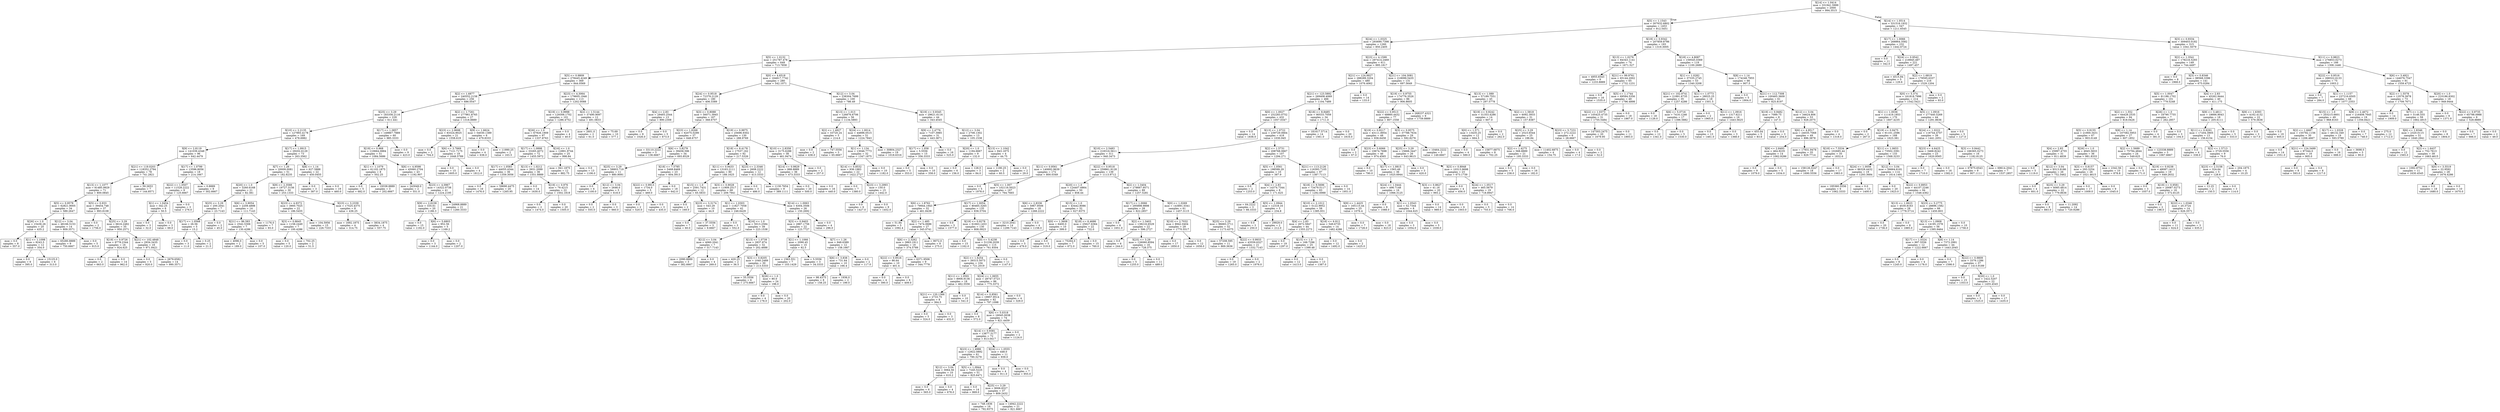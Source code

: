 digraph Tree {
node [shape=box] ;
0 [label="X[14] <= 1.0414\nmse = 331941.5999\nsamples = 2000\nvalue = 994.3515"] ;
1 [label="X[5] <= 1.1543\nmse = 307632.6802\nsamples = 1453\nvalue = 912.5451"] ;
0 -> 1 [labeldistance=2.5, labelangle=45, headlabel="True"] ;
2 [label="X[24] <= 1.0325\nmse = 293690.7398\nsamples = 1260\nvalue = 850.2405"] ;
1 -> 2 ;
3 [label="X[5] <= 1.0132\nmse = 251787.478\nsamples = 649\nvalue = 713.7858"] ;
2 -> 3 ;
4 [label="X[5] <= 0.9809\nmse = 278445.4249\nsamples = 369\nvalue = 844.0569"] ;
3 -> 4 ;
5 [label="X[2] <= 1.6877\nmse = 240552.2158\nsamples = 256\nvalue = 686.0547"] ;
4 -> 5 ;
6 [label="X[25] <= 3.29\nmse = 183356.2116\nsamples = 229\nvalue = 611.441"] ;
5 -> 6 ;
7 [label="X[10] <= 2.2135\nmse = 127993.4178\nsamples = 169\nvalue = 478.6982"] ;
6 -> 7 ;
8 [label="X[9] <= 2.8119\nmse = 141039.4348\nsamples = 96\nvalue = 642.4479"] ;
7 -> 8 ;
9 [label="X[21] <= 119.0203\nmse = 118352.2794\nsamples = 78\nvalue = 741.2821"] ;
8 -> 9 ;
10 [label="X[13] <= 1.1077\nmse = 91485.9929\nsamples = 71\nvalue = 800.0845"] ;
9 -> 10 ;
11 [label="X[5] <= 0.9578\nmse = 62821.9005\nsamples = 34\nvalue = 589.2647"] ;
10 -> 11 ;
12 [label="X[26] <= 1.0\nmse = 15436.26\nsamples = 20\nvalue = 435.2"] ;
11 -> 12 ;
13 [label="mse = 0.0\nsamples = 8\nvalue = 557.0"] ;
12 -> 13 ;
14 [label="X[1] <= 1.1098\nmse = 9243.5\nsamples = 12\nvalue = 354.0"] ;
12 -> 14 ;
15 [label="mse = 0.0\nsamples = 6\nvalue = 395.0"] ;
14 -> 15 ;
16 [label="mse = 15125.0\nsamples = 6\nvalue = 313.0"] ;
14 -> 16 ;
17 [label="X[12] <= 3.04\nmse = 48166.5153\nsamples = 14\nvalue = 809.3571"] ;
11 -> 17 ;
18 [label="mse = 65280.8889\nsamples = 9\nvalue = 750.6667"] ;
17 -> 18 ;
19 [label="mse = 0.0\nsamples = 5\nvalue = 915.0"] ;
17 -> 19 ;
20 [label="X[5] <= 0.933\nmse = 39454.748\nsamples = 37\nvalue = 993.8108"] ;
10 -> 20 ;
21 [label="mse = 0.0\nsamples = 2\nvalue = 1756.0"] ;
20 -> 21 ;
22 [label="X[25] <= 3.29\nmse = 6616.2482\nsamples = 35\nvalue = 950.2571"] ;
20 -> 22 ;
23 [label="X[19] <= 0.9726\nmse = 9778.2344\nsamples = 16\nvalue = 924.625"] ;
22 -> 23 ;
24 [label="mse = 0.0\nsamples = 2\nvalue = 663.0"] ;
23 -> 24 ;
25 [label="mse = 0.0\nsamples = 14\nvalue = 962.0"] ;
23 -> 25 ;
26 [label="X[21] <= 102.4848\nmse = 2934.3435\nsamples = 19\nvalue = 971.8421"] ;
22 -> 26 ;
27 [label="mse = 0.0\nsamples = 5\nvalue = 920.0"] ;
26 -> 27 ;
28 [label="mse = 2679.6582\nsamples = 14\nvalue = 990.3571"] ;
26 -> 28 ;
29 [label="mse = 59.2653\nsamples = 7\nvalue = 144.8571"] ;
9 -> 29 ;
30 [label="X[17] <= 1.0799\nmse = 13596.8056\nsamples = 18\nvalue = 214.1667"] ;
8 -> 30 ;
31 [label="X[22] <= 1.0507\nmse = 11528.2222\nsamples = 9\nvalue = 125.6667"] ;
30 -> 31 ;
32 [label="X[1] <= 1.0454\nmse = 342.25\nsamples = 6\nvalue = 50.5"] ;
31 -> 32 ;
33 [label="mse = 0.0\nsamples = 3\nvalue = 32.0"] ;
32 -> 33 ;
34 [label="mse = 0.0\nsamples = 3\nvalue = 69.0"] ;
32 -> 34 ;
35 [label="mse = 0.0\nsamples = 3\nvalue = 276.0"] ;
31 -> 35 ;
36 [label="mse = 0.8889\nsamples = 9\nvalue = 302.6667"] ;
30 -> 36 ;
37 [label="X[17] <= 1.0915\nmse = 29202.6129\nsamples = 73\nvalue = 263.3562"] ;
7 -> 37 ;
38 [label="X[7] <= 1.26\nmse = 20009.0081\nsamples = 51\nvalue = 182.8235"] ;
37 -> 38 ;
39 [label="X[20] <= 1.0\nmse = 3260.6168\nsamples = 21\nvalue = 82.381"] ;
38 -> 39 ;
40 [label="X[25] <= 3.29\nmse = 200.2041\nsamples = 7\nvalue = 23.7143"] ;
39 -> 40 ;
41 [label="X[17] <= 1.0568\nmse = 26.56\nsamples = 5\nvalue = 15.2"] ;
40 -> 41 ;
42 [label="mse = 0.0\nsamples = 3\nvalue = 11.0"] ;
41 -> 42 ;
43 [label="mse = 0.25\nsamples = 2\nvalue = 21.5"] ;
41 -> 43 ;
44 [label="mse = 0.0\nsamples = 2\nvalue = 45.0"] ;
40 -> 44 ;
45 [label="X[6] <= 3.9054\nmse = 2209.4898\nsamples = 14\nvalue = 111.7143"] ;
39 -> 45 ;
46 [label="X[21] <= 96.583\nmse = 2542.5306\nsamples = 7\nvalue = 130.4286"] ;
45 -> 46 ;
47 [label="mse = 4096.0\nsamples = 2\nvalue = 189.0"] ;
46 -> 47 ;
48 [label="mse = 0.0\nsamples = 5\nvalue = 107.0"] ;
46 -> 48 ;
49 [label="mse = 1176.0\nsamples = 7\nvalue = 93.0"] ;
45 -> 49 ;
50 [label="X[9] <= 2.3588\nmse = 19727.3156\nsamples = 30\nvalue = 253.1333"] ;
38 -> 50 ;
51 [label="X[23] <= 4.9372\nmse = 3900.7025\nsamples = 22\nvalue = 186.5455"] ;
50 -> 51 ;
52 [label="X[3] <= 0.8645\nmse = 1158.2449\nsamples = 7\nvalue = 100.4286"] ;
51 -> 52 ;
53 [label="mse = 0.0\nsamples = 5\nvalue = 120.0"] ;
52 -> 53 ;
54 [label="mse = 702.25\nsamples = 2\nvalue = 51.5"] ;
52 -> 54 ;
55 [label="mse = 104.5956\nsamples = 15\nvalue = 226.7333"] ;
51 -> 55 ;
56 [label="X[23] <= 3.2339\nmse = 17525.4375\nsamples = 8\nvalue = 436.25"] ;
50 -> 56 ;
57 [label="mse = 1692.1875\nsamples = 4\nvalue = 314.75"] ;
56 -> 57 ;
58 [label="mse = 3834.1875\nsamples = 4\nvalue = 557.75"] ;
56 -> 58 ;
59 [label="X[8] <= 1.14\nmse = 627.5888\nsamples = 22\nvalue = 450.0455"] ;
37 -> 59 ;
60 [label="mse = 0.0\nsamples = 3\nvalue = 387.0"] ;
59 -> 60 ;
61 [label="mse = 0.0\nsamples = 19\nvalue = 460.0"] ;
59 -> 61 ;
62 [label="X[17] <= 1.0857\nmse = 149867.7889\nsamples = 60\nvalue = 985.3333"] ;
6 -> 62 ;
63 [label="X[19] <= 0.968\nmse = 110664.0884\nsamples = 51\nvalue = 1084.5686"] ;
62 -> 63 ;
64 [label="X[1] <= 1.1079\nmse = 61102.1875\nsamples = 8\nvalue = 502.25"] ;
63 -> 64 ;
65 [label="mse = 0.0\nsamples = 5\nvalue = 682.0"] ;
64 -> 65 ;
66 [label="mse = 19338.8889\nsamples = 3\nvalue = 202.6667"] ;
64 -> 66 ;
67 [label="X[6] <= 4.9598\nmse = 45060.2704\nsamples = 43\nvalue = 1192.907"] ;
63 -> 67 ;
68 [label="mse = 243049.0\nsamples = 2\nvalue = 551.0"] ;
67 -> 68 ;
69 [label="X[23] <= 4.0967\nmse = 14322.0738\nsamples = 41\nvalue = 1224.2195"] ;
67 -> 69 ;
70 [label="X[9] <= 2.6238\nmse = 335.61\nsamples = 20\nvalue = 1186.3"] ;
69 -> 70 ;
71 [label="mse = 0.0\nsamples = 15\nvalue = 1192.0"] ;
70 -> 71 ;
72 [label="X[6] <= 5.6803\nmse = 952.56\nsamples = 5\nvalue = 1169.2"] ;
70 -> 72 ;
73 [label="mse = 0.0\nsamples = 3\nvalue = 1144.0"] ;
72 -> 73 ;
74 [label="mse = 0.0\nsamples = 2\nvalue = 1207.0"] ;
72 -> 74 ;
75 [label="mse = 24968.8889\nsamples = 21\nvalue = 1260.3333"] ;
69 -> 75 ;
76 [label="mse = 0.0\nsamples = 9\nvalue = 423.0"] ;
62 -> 76 ;
77 [label="X[2] <= 1.7261\nmse = 277961.8765\nsamples = 27\nvalue = 1318.8889"] ;
5 -> 77 ;
78 [label="X[23] <= 2.9698\nmse = 83324.9025\nsamples = 21\nvalue = 1558.619"] ;
77 -> 78 ;
79 [label="mse = 0.0\nsamples = 2\nvalue = 704.0"] ;
78 -> 79 ;
80 [label="X[6] <= 3.7669\nmse = 7121.7175\nsamples = 19\nvalue = 1648.5789"] ;
78 -> 80 ;
81 [label="mse = 0.0\nsamples = 15\nvalue = 1605.0"] ;
80 -> 81 ;
82 [label="mse = 0.0\nsamples = 4\nvalue = 1812.0"] ;
80 -> 82 ;
83 [label="X[9] <= 1.6624\nmse = 54030.1389\nsamples = 6\nvalue = 479.8333"] ;
77 -> 83 ;
84 [label="mse = 0.0\nsamples = 4\nvalue = 638.0"] ;
83 -> 84 ;
85 [label="mse = 11990.25\nsamples = 2\nvalue = 163.5"] ;
83 -> 85 ;
86 [label="X[23] <= 4.3064\nmse = 179605.1946\nsamples = 113\nvalue = 1202.0088"] ;
4 -> 86 ;
87 [label="X[19] <= 0.9998\nmse = 129306.1702\nsamples = 101\nvalue = 1286.4752"] ;
86 -> 87 ;
88 [label="X[26] <= 1.0\nmse = 67926.1909\nsamples = 97\nvalue = 1337.8763"] ;
87 -> 88 ;
89 [label="X[17] <= 1.0898\nmse = 33265.4072\nsamples = 72\nvalue = 1455.5972"] ;
88 -> 89 ;
90 [label="X[17] <= 1.0583\nmse = 44055.4344\nsamples = 36\nvalue = 1359.3056"] ;
89 -> 90 ;
91 [label="mse = 0.0\nsamples = 16\nvalue = 1476.0"] ;
90 -> 91 ;
92 [label="mse = 59690.4475\nsamples = 20\nvalue = 1265.95"] ;
90 -> 92 ;
93 [label="X[13] <= 1.0212\nmse = 3931.2099\nsamples = 36\nvalue = 1551.8889"] ;
89 -> 93 ;
94 [label="mse = 0.0\nsamples = 14\nvalue = 1630.0"] ;
93 -> 94 ;
95 [label="X[19] <= 0.976\nmse = 79.4215\nsamples = 22\nvalue = 1502.1818"] ;
93 -> 95 ;
96 [label="mse = 0.0\nsamples = 2\nvalue = 1474.0"] ;
95 -> 96 ;
97 [label="mse = 0.0\nsamples = 20\nvalue = 1505.0"] ;
95 -> 97 ;
98 [label="X[16] <= 1.0\nmse = 12891.9744\nsamples = 25\nvalue = 998.84"] ;
88 -> 98 ;
99 [label="mse = 941.1875\nsamples = 12\nvalue = 882.75"] ;
98 -> 99 ;
100 [label="mse = 0.0\nsamples = 13\nvalue = 1106.0"] ;
98 -> 100 ;
101 [label="mse = 0.0\nsamples = 4\nvalue = 40.0"] ;
87 -> 101 ;
102 [label="X[2] <= 1.5144\nmse = 37490.9097\nsamples = 12\nvalue = 491.0833"] ;
86 -> 102 ;
103 [label="mse = 2601.0\nsamples = 2\nvalue = 61.0"] ;
102 -> 103 ;
104 [label="mse = 75.69\nsamples = 10\nvalue = 577.1"] ;
102 -> 104 ;
105 [label="X[0] <= 4.6518\nmse = 164817.7742\nsamples = 280\nvalue = 542.1071"] ;
3 -> 105 ;
106 [label="X[24] <= 0.9518\nmse = 72379.2129\nsamples = 180\nvalue = 406.3389"] ;
105 -> 106 ;
107 [label="X[4] <= 2.83\nmse = 29493.2544\nsamples = 13\nvalue = 890.2308"] ;
106 -> 107 ;
108 [label="mse = 0.0\nsamples = 8\nvalue = 1026.0"] ;
107 -> 108 ;
109 [label="mse = 0.0\nsamples = 5\nvalue = 673.0"] ;
107 -> 109 ;
110 [label="X[3] <= 0.8088\nmse = 56071.3945\nsamples = 167\nvalue = 368.6707"] ;
106 -> 110 ;
111 [label="X[23] <= 1.8268\nmse = 62075.0299\nsamples = 37\nvalue = 648.6757"] ;
110 -> 111 ;
112 [label="mse = 33110.2222\nsamples = 3\nvalue = 136.6667"] ;
111 -> 112 ;
113 [label="X[6] <= 3.8278\nmse = 39458.596\nsamples = 34\nvalue = 693.8529"] ;
111 -> 113 ;
114 [label="X[25] <= 3.29\nmse = 58803.719\nsamples = 11\nvalue = 880.9091"] ;
113 -> 114 ;
115 [label="mse = 0.0\nsamples = 6\nvalue = 1100.0"] ;
114 -> 115 ;
116 [label="X[12] <= 3.04\nmse = 2646.0\nsamples = 5\nvalue = 618.0"] ;
114 -> 116 ;
117 [label="mse = 0.0\nsamples = 2\nvalue = 555.0"] ;
116 -> 117 ;
118 [label="mse = 0.0\nsamples = 3\nvalue = 660.0"] ;
116 -> 118 ;
119 [label="X[18] <= 7.5785\nmse = 5468.8469\nsamples = 23\nvalue = 604.3913"] ;
113 -> 119 ;
120 [label="X[22] <= 0.9913\nmse = 1734.0\nsamples = 5\nvalue = 469.0"] ;
119 -> 120 ;
121 [label="mse = 0.0\nsamples = 2\nvalue = 520.0"] ;
120 -> 121 ;
122 [label="mse = 0.0\nsamples = 3\nvalue = 435.0"] ;
120 -> 122 ;
123 [label="mse = 0.0\nsamples = 18\nvalue = 642.0"] ;
119 -> 123 ;
124 [label="X[19] <= 0.9975\nmse = 25696.9302\nsamples = 130\nvalue = 288.9769"] ;
110 -> 124 ;
125 [label="X[18] <= 8.4178\nmse = 17537.162\nsamples = 92\nvalue = 217.5326"] ;
124 -> 125 ;
126 [label="X[11] <= 0.9433\nmse = 13163.2111\nsamples = 80\nvalue = 188.1625"] ;
125 -> 126 ;
127 [label="X[15] <= 1.0\nmse = 2591.7431\nsamples = 12\nvalue = 65.5833"] ;
126 -> 127 ;
128 [label="mse = 0.0\nsamples = 2\nvalue = 169.0"] ;
127 -> 128 ;
129 [label="X[23] <= 3.3174\nmse = 543.29\nsamples = 10\nvalue = 44.9"] ;
127 -> 129 ;
130 [label="mse = 0.0\nsamples = 7\nvalue = 60.0"] ;
129 -> 130 ;
131 [label="mse = 37.5556\nsamples = 3\nvalue = 9.6667"] ;
129 -> 131 ;
132 [label="X[3] <= 0.9028\nmse = 11909.2517\nsamples = 68\nvalue = 209.7941"] ;
126 -> 132 ;
133 [label="X[1] <= 1.0303\nmse = 11827.7058\nsamples = 42\nvalue = 246.6429"] ;
132 -> 133 ;
134 [label="mse = 0.0\nsamples = 3\nvalue = 552.0"] ;
133 -> 134 ;
135 [label="X[16] <= 1.0\nmse = 5013.2584\nsamples = 39\nvalue = 223.1538"] ;
133 -> 135 ;
136 [label="X[12] <= 3.04\nmse = 4060.2041\nsamples = 7\nvalue = 317.7143"] ;
135 -> 136 ;
137 [label="mse = 2090.8889\nsamples = 3\nvalue = 382.6667"] ;
136 -> 137 ;
138 [label="mse = 0.0\nsamples = 4\nvalue = 269.0"] ;
136 -> 138 ;
139 [label="X[13] <= 1.0739\nmse = 2837.874\nsamples = 32\nvalue = 202.4688"] ;
135 -> 139 ;
140 [label="mse = 420.25\nsamples = 2\nvalue = 36.5"] ;
139 -> 140 ;
141 [label="X[3] <= 0.8205\nmse = 1040.2489\nsamples = 30\nvalue = 213.5333"] ;
139 -> 141 ;
142 [label="mse = 55.5556\nsamples = 6\nvalue = 275.6667"] ;
141 -> 142 ;
143 [label="X[26] <= 1.0\nmse = 80.0\nsamples = 24\nvalue = 198.0"] ;
141 -> 143 ;
144 [label="mse = 0.0\nsamples = 4\nvalue = 178.0"] ;
143 -> 144 ;
145 [label="mse = 0.0\nsamples = 20\nvalue = 202.0"] ;
143 -> 145 ;
146 [label="X[14] <= 1.0063\nmse = 6304.3506\nsamples = 26\nvalue = 150.2692"] ;
132 -> 146 ;
147 [label="X[3] <= 0.9403\nmse = 2887.1756\nsamples = 22\nvalue = 123.7727"] ;
146 -> 147 ;
148 [label="X[1] <= 1.1066\nmse = 2090.45\nsamples = 10\nvalue = 82.5"] ;
147 -> 148 ;
149 [label="mse = 1563.551\nsamples = 7\nvalue = 103.1429"] ;
148 -> 149 ;
150 [label="mse = 5.5556\nsamples = 3\nvalue = 34.3333"] ;
148 -> 150 ;
151 [label="X[7] <= 1.26\nmse = 948.6389\nsamples = 12\nvalue = 158.1667"] ;
147 -> 151 ;
152 [label="X[6] <= 3.838\nmse = 731.64\nsamples = 10\nvalue = 166.4"] ;
151 -> 152 ;
153 [label="mse = 98.4375\nsamples = 8\nvalue = 158.25"] ;
152 -> 153 ;
154 [label="mse = 1936.0\nsamples = 2\nvalue = 199.0"] ;
152 -> 154 ;
155 [label="mse = 0.0\nsamples = 2\nvalue = 117.0"] ;
151 -> 155 ;
156 [label="mse = 0.0\nsamples = 4\nvalue = 296.0"] ;
146 -> 156 ;
157 [label="X[23] <= 2.3346\nmse = 2608.2222\nsamples = 12\nvalue = 413.3333"] ;
125 -> 157 ;
158 [label="mse = 0.0\nsamples = 3\nvalue = 486.0"] ;
157 -> 158 ;
159 [label="mse = 1130.7654\nsamples = 9\nvalue = 389.1111"] ;
157 -> 159 ;
160 [label="X[10] <= 2.8358\nmse = 3175.6288\nsamples = 38\nvalue = 461.9474"] ;
124 -> 160 ;
161 [label="X[14] <= 0.9829\nmse = 888.8889\nsamples = 36\nvalue = 473.3333"] ;
160 -> 161 ;
162 [label="mse = 0.0\nsamples = 20\nvalue = 500.0"] ;
161 -> 162 ;
163 [label="mse = 0.0\nsamples = 16\nvalue = 440.0"] ;
161 -> 163 ;
164 [label="mse = 0.0\nsamples = 2\nvalue = 257.0"] ;
160 -> 164 ;
165 [label="X[12] <= 3.04\nmse = 238304.7699\nsamples = 100\nvalue = 786.49"] ;
105 -> 165 ;
166 [label="X[13] <= 1.013\nmse = 126876.6706\nsamples = 56\nvalue = 1134.5893"] ;
165 -> 166 ;
167 [label="X[2] <= 1.4927\nmse = 33720.24\nsamples = 5\nvalue = 214.6"] ;
166 -> 167 ;
168 [label="mse = 0.0\nsamples = 2\nvalue = 438.0"] ;
167 -> 168 ;
169 [label="mse = 747.5556\nsamples = 3\nvalue = 65.6667"] ;
167 -> 169 ;
170 [label="X[24] <= 1.0014\nmse = 44896.0515\nsamples = 51\nvalue = 1224.7843"] ;
166 -> 170 ;
171 [label="X[1] <= 1.134\nmse = 13046.7773\nsamples = 32\nvalue = 1347.1875"] ;
170 -> 171 ;
172 [label="X[14] <= 0.8532\nmse = 936.1983\nsamples = 22\nvalue = 1422.2727"] ;
171 -> 172 ;
173 [label="mse = 0.0\nsamples = 7\nvalue = 1380.0"] ;
172 -> 173 ;
174 [label="X[23] <= 3.2993\nmse = 150.0\nsamples = 15\nvalue = 1442.0"] ;
172 -> 174 ;
175 [label="mse = 0.0\nsamples = 6\nvalue = 1427.0"] ;
174 -> 175 ;
176 [label="mse = 0.0\nsamples = 9\nvalue = 1452.0"] ;
174 -> 176 ;
177 [label="mse = 0.0\nsamples = 10\nvalue = 1182.0"] ;
171 -> 177 ;
178 [label="mse = 30804.2327\nsamples = 19\nvalue = 1018.6316"] ;
170 -> 178 ;
179 [label="X[19] <= 0.9345\nmse = 29621.6116\nsamples = 44\nvalue = 343.4545"] ;
165 -> 179 ;
180 [label="X[9] <= 2.4776\nmse = 7107.3985\nsamples = 31\nvalue = 443.3871"] ;
179 -> 180 ;
181 [label="X[17] <= 1.058\nmse = 5.5556\nsamples = 15\nvalue = 356.3333"] ;
180 -> 181 ;
182 [label="mse = 0.0\nsamples = 5\nvalue = 353.0"] ;
181 -> 182 ;
183 [label="mse = 0.0\nsamples = 10\nvalue = 358.0"] ;
181 -> 183 ;
184 [label="mse = 0.0\nsamples = 16\nvalue = 525.0"] ;
180 -> 184 ;
185 [label="X[12] <= 3.04\nmse = 2708.1302\nsamples = 13\nvalue = 105.1538"] ;
179 -> 185 ;
186 [label="X[20] <= 1.0\nmse = 1194.6667\nsamples = 9\nvalue = 132.0"] ;
185 -> 186 ;
187 [label="mse = 0.0\nsamples = 6\nvalue = 156.0"] ;
186 -> 187 ;
188 [label="mse = 128.0\nsamples = 3\nvalue = 84.0"] ;
186 -> 188 ;
189 [label="X[13] <= 1.1042\nmse = 843.1875\nsamples = 4\nvalue = 44.75"] ;
185 -> 189 ;
190 [label="mse = 1190.25\nsamples = 2\nvalue = 60.5"] ;
189 -> 190 ;
191 [label="mse = 0.0\nsamples = 2\nvalue = 29.0"] ;
189 -> 191 ;
192 [label="X[23] <= 4.1599\nmse = 297414.2469\nsamples = 611\nvalue = 995.1817"] ;
2 -> 192 ;
193 [label="X[21] <= 124.9927\nmse = 288289.3204\nsamples = 480\nvalue = 1076.4062"] ;
192 -> 193 ;
194 [label="X[21] <= 123.5892\nmse = 269408.4069\nsamples = 466\nvalue = 1104.7489"] ;
193 -> 194 ;
195 [label="X[0] <= 1.0027\nmse = 252283.0752\nsamples = 432\nvalue = 1057.0347"] ;
194 -> 195 ;
196 [label="mse = 0.0\nsamples = 14\nvalue = 1836.0"] ;
195 -> 196 ;
197 [label="X[13] <= 1.0722\nmse = 239729.0664\nsamples = 418\nvalue = 1030.945"] ;
195 -> 197 ;
198 [label="X[10] <= 2.5483\nmse = 218316.5611\nsamples = 311\nvalue = 940.3473"] ;
197 -> 198 ;
199 [label="X[11] <= 0.9561\nmse = 140692.9639\nsamples = 172\nvalue = 800.0349"] ;
198 -> 199 ;
200 [label="mse = 0.0\nsamples = 5\nvalue = 1978.0"] ;
199 -> 200 ;
201 [label="X[5] <= 1.007\nmse = 102116.5023\nsamples = 167\nvalue = 764.7665"] ;
199 -> 201 ;
202 [label="X[6] <= 1.8762\nmse = 79944.1943\nsamples = 32\nvalue = 461.8438"] ;
201 -> 202 ;
203 [label="mse = 51.84\nsamples = 5\nvalue = 1092.4"] ;
202 -> 203 ;
204 [label="X[2] <= 1.485\nmse = 7474.0686\nsamples = 27\nvalue = 345.0741"] ;
202 -> 204 ;
205 [label="X[6] <= 2.3262\nmse = 3863.1911\nsamples = 19\nvalue = 374.5789"] ;
204 -> 205 ;
206 [label="X[22] <= 0.9516\nmse = 86.64\nsamples = 10\nvalue = 401.4"] ;
205 -> 206 ;
207 [label="mse = 0.0\nsamples = 4\nvalue = 390.0"] ;
206 -> 207 ;
208 [label="mse = 0.0\nsamples = 6\nvalue = 409.0"] ;
206 -> 208 ;
209 [label="mse = 6371.9506\nsamples = 9\nvalue = 344.7778"] ;
205 -> 209 ;
210 [label="mse = 9072.0\nsamples = 8\nvalue = 275.0"] ;
204 -> 210 ;
211 [label="X[17] <= 1.0054\nmse = 80465.3265\nsamples = 135\nvalue = 836.5704"] ;
201 -> 211 ;
212 [label="mse = 0.0\nsamples = 5\nvalue = 1577.0"] ;
211 -> 212 ;
213 [label="X[19] <= 0.9278\nmse = 61663.1453\nsamples = 130\nvalue = 808.0923"] ;
211 -> 213 ;
214 [label="mse = 0.0\nsamples = 15\nvalue = 1162.0"] ;
213 -> 214 ;
215 [label="X[0] <= 5.4238\nmse = 51238.2039\nsamples = 115\nvalue = 761.9304"] ;
213 -> 215 ;
216 [label="X[2] <= 1.6254\nmse = 39315.5073\nsamples = 104\nvalue = 721.2019"] ;
215 -> 216 ;
217 [label="X[11] <= 1.0591\nmse = 8906.9136\nsamples = 18\nvalue = 462.5556"] ;
216 -> 217 ;
218 [label="X[21] <= 120.1366\nmse = 2733.75\nsamples = 8\nvalue = 364.5"] ;
217 -> 218 ;
219 [label="mse = 0.0\nsamples = 5\nvalue = 324.0"] ;
218 -> 219 ;
220 [label="mse = 0.0\nsamples = 3\nvalue = 432.0"] ;
218 -> 220 ;
221 [label="mse = 0.0\nsamples = 10\nvalue = 541.0"] ;
217 -> 221 ;
222 [label="X[24] <= 1.0655\nmse = 28747.5723\nsamples = 86\nvalue = 775.3372"] ;
216 -> 222 ;
223 [label="X[14] <= 0.8561\nmse = 19957.9514\nsamples = 82\nvalue = 797.1098"] ;
222 -> 223 ;
224 [label="mse = 0.0\nsamples = 8\nvalue = 572.0"] ;
223 -> 224 ;
225 [label="X[6] <= 5.0318\nmse = 16045.0038\nsamples = 74\nvalue = 821.4459"] ;
223 -> 225 ;
226 [label="X[14] <= 0.9381\nmse = 13877.3177\nsamples = 72\nvalue = 813.0417"] ;
225 -> 226 ;
227 [label="X[23] <= 1.4986\nmse = 12922.0892\nsamples = 61\nvalue = 790.3279"] ;
226 -> 227 ;
228 [label="X[12] <= 3.04\nmse = 3064.56\nsamples = 10\nvalue = 610.2"] ;
227 -> 228 ;
229 [label="mse = 0.0\nsamples = 6\nvalue = 565.0"] ;
228 -> 229 ;
230 [label="mse = 0.0\nsamples = 4\nvalue = 678.0"] ;
228 -> 230 ;
231 [label="X[5] <= 1.0944\nmse = 7245.5225\nsamples = 51\nvalue = 825.6471"] ;
227 -> 231 ;
232 [label="mse = 0.0\nsamples = 14\nvalue = 869.0"] ;
231 -> 232 ;
233 [label="X[25] <= 3.29\nmse = 9006.8327\nsamples = 37\nvalue = 809.2432"] ;
231 -> 233 ;
234 [label="mse = 748.1836\nsamples = 16\nvalue = 792.9375"] ;
233 -> 234 ;
235 [label="mse = 14942.2222\nsamples = 21\nvalue = 821.6667"] ;
233 -> 235 ;
236 [label="X[24] <= 1.0555\nmse = 448.0\nsamples = 11\nvalue = 939.0"] ;
226 -> 236 ;
237 [label="mse = 0.0\nsamples = 4\nvalue = 911.0"] ;
236 -> 237 ;
238 [label="mse = 0.0\nsamples = 7\nvalue = 955.0"] ;
236 -> 238 ;
239 [label="mse = 0.0\nsamples = 2\nvalue = 1124.0"] ;
225 -> 239 ;
240 [label="mse = 0.0\nsamples = 4\nvalue = 329.0"] ;
222 -> 240 ;
241 [label="mse = 0.0\nsamples = 11\nvalue = 1147.0"] ;
215 -> 241 ;
242 [label="X[22] <= 0.9518\nmse = 259861.9128\nsamples = 139\nvalue = 1113.9712"] ;
198 -> 242 ;
243 [label="X[20] <= 1.0\nmse = 124407.6864\nsamples = 50\nvalue = 858.44"] ;
242 -> 243 ;
244 [label="X[6] <= 2.8336\nmse = 5967.9506\nsamples = 18\nvalue = 1268.2222"] ;
243 -> 244 ;
245 [label="mse = 3210.2041\nsamples = 14\nvalue = 1299.7143"] ;
244 -> 245 ;
246 [label="mse = 0.0\nsamples = 4\nvalue = 1158.0"] ;
244 -> 246 ;
247 [label="X[15] <= 1.0\nmse = 43442.8086\nsamples = 32\nvalue = 627.9375"] ;
243 -> 247 ;
248 [label="X[0] <= 1.3608\nmse = 6400.0\nsamples = 10\nvalue = 399.0"] ;
247 -> 248 ;
249 [label="mse = 0.0\nsamples = 5\nvalue = 479.0"] ;
248 -> 249 ;
250 [label="mse = 0.0\nsamples = 5\nvalue = 319.0"] ;
248 -> 250 ;
251 [label="X[18] <= 6.4686\nmse = 25627.6364\nsamples = 22\nvalue = 732.0"] ;
247 -> 251 ;
252 [label="mse = 75264.0\nsamples = 7\nvalue = 672.0"] ;
251 -> 252 ;
253 [label="mse = 0.0\nsamples = 15\nvalue = 760.0"] ;
251 -> 253 ;
254 [label="X[2] <= 1.3404\nmse = 278667.9571\nsamples = 89\nvalue = 1257.5281"] ;
242 -> 254 ;
255 [label="X[17] <= 1.0066\nmse = 295898.9898\nsamples = 28\nvalue = 822.2857"] ;
254 -> 255 ;
256 [label="mse = 0.0\nsamples = 6\nvalue = 1651.0"] ;
255 -> 256 ;
257 [label="X[2] <= 1.3403\nmse = 138216.6529\nsamples = 22\nvalue = 596.2727"] ;
255 -> 257 ;
258 [label="mse = 0.0\nsamples = 6\nvalue = 244.0"] ;
257 -> 258 ;
259 [label="X[25] <= 3.29\nmse = 126060.8594\nsamples = 16\nvalue = 728.375"] ;
257 -> 259 ;
260 [label="mse = 0.0\nsamples = 5\nvalue = 1255.0"] ;
259 -> 260 ;
261 [label="mse = 0.0\nsamples = 11\nvalue = 489.0"] ;
259 -> 261 ;
262 [label="X[0] <= 1.0269\nmse = 143891.0341\nsamples = 61\nvalue = 1457.3115"] ;
254 -> 262 ;
263 [label="X[10] <= 2.7032\nmse = 8942.0404\nsamples = 29\nvalue = 1770.5517"] ;
262 -> 263 ;
264 [label="mse = 0.0\nsamples = 17\nvalue = 1850.0"] ;
263 -> 264 ;
265 [label="mse = 0.0\nsamples = 12\nvalue = 1658.0"] ;
263 -> 265 ;
266 [label="X[25] <= 3.29\nmse = 96683.3711\nsamples = 32\nvalue = 1173.4375"] ;
262 -> 266 ;
267 [label="mse = 57208.595\nsamples = 11\nvalue = 869.3636"] ;
266 -> 267 ;
268 [label="X[22] <= 0.9933\nmse = 43559.6327\nsamples = 21\nvalue = 1332.7143"] ;
266 -> 268 ;
269 [label="mse = 0.0\nsamples = 19\nvalue = 1265.0"] ;
268 -> 269 ;
270 [label="mse = 0.0\nsamples = 2\nvalue = 1976.0"] ;
268 -> 270 ;
271 [label="X[2] <= 1.5731\nmse = 208768.0667\nsamples = 107\nvalue = 1294.271"] ;
197 -> 271 ;
272 [label="X[5] <= 1.0561\nmse = 198599.29\nsamples = 10\nvalue = 387.9"] ;
271 -> 272 ;
273 [label="mse = 0.0\nsamples = 2\nvalue = 1253.0"] ;
272 -> 273 ;
274 [label="X[4] <= 2.83\nmse = 14374.7344\nsamples = 8\nvalue = 171.625"] ;
272 -> 274 ;
275 [label="mse = 64.2222\nsamples = 3\nvalue = 66.3333"] ;
274 -> 275 ;
276 [label="X[5] <= 1.0944\nmse = 12318.16\nsamples = 5\nvalue = 234.8"] ;
274 -> 276 ;
277 [label="mse = 0.0\nsamples = 3\nvalue = 250.0"] ;
276 -> 277 ;
278 [label="mse = 29929.0\nsamples = 2\nvalue = 212.0"] ;
276 -> 278 ;
279 [label="X[21] <= 113.2126\nmse = 116393.7105\nsamples = 97\nvalue = 1387.7113"] ;
271 -> 279 ;
280 [label="X[18] <= 9.5696\nmse = 73479.5117\nsamples = 83\nvalue = 1292.6988"] ;
279 -> 280 ;
281 [label="X[10] <= 2.1012\nmse = 5122.9952\nsamples = 58\nvalue = 1385.931"] ;
280 -> 281 ;
282 [label="X[4] <= 2.83\nmse = 2672.5847\nsamples = 44\nvalue = 1355.2273"] ;
281 -> 282 ;
283 [label="mse = 0.0\nsamples = 19\nvalue = 1297.0"] ;
282 -> 283 ;
284 [label="X[15] <= 1.0\nmse = 168.7296\nsamples = 25\nvalue = 1399.48"] ;
282 -> 284 ;
285 [label="mse = 0.0\nsamples = 12\nvalue = 1413.0"] ;
284 -> 285 ;
286 [label="mse = 0.0\nsamples = 13\nvalue = 1387.0"] ;
284 -> 286 ;
287 [label="X[18] <= 6.912\nmse = 549.6735\nsamples = 14\nvalue = 1482.4286"] ;
281 -> 287 ;
288 [label="mse = 0.0\nsamples = 12\nvalue = 1492.0"] ;
287 -> 288 ;
289 [label="mse = 0.0\nsamples = 2\nvalue = 1425.0"] ;
287 -> 289 ;
290 [label="X[9] <= 1.4425\nmse = 165115.44\nsamples = 25\nvalue = 1076.4"] ;
280 -> 290 ;
291 [label="mse = 0.0\nsamples = 7\nvalue = 1728.0"] ;
290 -> 291 ;
292 [label="mse = 0.0\nsamples = 18\nvalue = 823.0"] ;
290 -> 292 ;
293 [label="mse = 0.0\nsamples = 14\nvalue = 1951.0"] ;
279 -> 293 ;
294 [label="X[18] <= 8.8485\nmse = 90533.7059\nsamples = 34\nvalue = 1711.0"] ;
194 -> 294 ;
295 [label="mse = 181617.5714\nsamples = 14\nvalue = 1561.0"] ;
294 -> 295 ;
296 [label="mse = 0.0\nsamples = 20\nvalue = 1816.0"] ;
294 -> 296 ;
297 [label="mse = 0.0\nsamples = 14\nvalue = 133.0"] ;
193 -> 297 ;
298 [label="X[21] <= 104.3081\nmse = 218099.5435\nsamples = 131\nvalue = 697.5649"] ;
192 -> 298 ;
299 [label="X[19] <= 0.9755\nmse = 174776.3526\nsamples = 86\nvalue = 906.8605"] ;
298 -> 299 ;
300 [label="X[22] <= 0.9513\nmse = 68860.4432\nsamples = 77\nvalue = 807.1558"] ;
299 -> 300 ;
301 [label="X[19] <= 0.9217\nmse = 43111.8954\nsamples = 48\nvalue = 936.6458"] ;
300 -> 301 ;
302 [label="mse = 0.0\nsamples = 2\nvalue = 67.0"] ;
301 -> 302 ;
303 [label="X[23] <= 5.6066\nmse = 10674.7698\nsamples = 46\nvalue = 974.4565"] ;
301 -> 303 ;
304 [label="mse = 0.0\nsamples = 10\nvalue = 790.0"] ;
303 -> 304 ;
305 [label="X[17] <= 1.0815\nmse = 1563.49\nsamples = 36\nvalue = 1025.6944"] ;
303 -> 305 ;
306 [label="X[24] <= 1.0444\nmse = 496.7148\nsamples = 16\nvalue = 1066.3125"] ;
305 -> 306 ;
307 [label="mse = 0.0\nsamples = 8\nvalue = 1088.0"] ;
306 -> 307 ;
308 [label="X[1] <= 1.0543\nmse = 52.7344\nsamples = 8\nvalue = 1044.625"] ;
306 -> 308 ;
309 [label="mse = 0.0\nsamples = 3\nvalue = 1054.0"] ;
308 -> 309 ;
310 [label="mse = 0.0\nsamples = 5\nvalue = 1039.0"] ;
308 -> 310 ;
311 [label="X[3] <= 0.8627\nmse = 41.16\nsamples = 20\nvalue = 993.2"] ;
305 -> 311 ;
312 [label="mse = 0.0\nsamples = 14\nvalue = 989.0"] ;
311 -> 312 ;
313 [label="mse = 0.0\nsamples = 6\nvalue = 1003.0"] ;
311 -> 313 ;
314 [label="X[3] <= 0.9575\nmse = 37788.7634\nsamples = 29\nvalue = 592.8276"] ;
300 -> 314 ;
315 [label="X[25] <= 3.29\nmse = 15666.3447\nsamples = 26\nvalue = 643.9615"] ;
314 -> 315 ;
316 [label="mse = 0.0\nsamples = 3\nvalue = 420.0"] ;
315 -> 316 ;
317 [label="X[3] <= 0.8948\nmse = 10313.9698\nsamples = 23\nvalue = 673.1739"] ;
315 -> 317 ;
318 [label="mse = 0.0\nsamples = 4\nvalue = 456.0"] ;
317 -> 318 ;
319 [label="X[24] <= 1.0517\nmse = 465.5679\nsamples = 19\nvalue = 718.8947"] ;
317 -> 319 ;
320 [label="mse = 0.0\nsamples = 5\nvalue = 755.0"] ;
319 -> 320 ;
321 [label="mse = 0.0\nsamples = 14\nvalue = 706.0"] ;
319 -> 321 ;
322 [label="mse = 10464.2222\nsamples = 3\nvalue = 149.6667"] ;
314 -> 322 ;
323 [label="mse = 268237.4321\nsamples = 9\nvalue = 1759.8889"] ;
299 -> 323 ;
324 [label="X[13] <= 1.089\nmse = 57189.7551\nsamples = 45\nvalue = 297.5778"] ;
298 -> 324 ;
325 [label="X[19] <= 0.9242\nmse = 31353.4286\nsamples = 14\nvalue = 607.0"] ;
324 -> 325 ;
326 [label="X[0] <= 1.571\nmse = 13435.25\nsamples = 12\nvalue = 664.5"] ;
325 -> 326 ;
327 [label="mse = 0.0\nsamples = 4\nvalue = 589.0"] ;
326 -> 327 ;
328 [label="mse = 15877.6875\nsamples = 8\nvalue = 702.25"] ;
326 -> 328 ;
329 [label="mse = 0.0\nsamples = 2\nvalue = 262.0"] ;
325 -> 329 ;
330 [label="X[2] <= 1.5818\nmse = 6092.3933\nsamples = 31\nvalue = 157.8387"] ;
324 -> 330 ;
331 [label="X[25] <= 3.29\nmse = 2523.6544\nsamples = 25\nvalue = 188.84"] ;
330 -> 331 ;
332 [label="X[2] <= 1.4275\nmse = 568.8889\nsamples = 21\nvalue = 195.3333"] ;
331 -> 332 ;
333 [label="mse = 0.0\nsamples = 5\nvalue = 238.0"] ;
332 -> 333 ;
334 [label="mse = 0.0\nsamples = 16\nvalue = 182.0"] ;
332 -> 334 ;
335 [label="mse = 11402.6875\nsamples = 4\nvalue = 154.75"] ;
331 -> 335 ;
336 [label="X[23] <= 5.7231\nmse = 272.2222\nsamples = 6\nvalue = 28.6667"] ;
330 -> 336 ;
337 [label="mse = 0.0\nsamples = 4\nvalue = 17.0"] ;
336 -> 337 ;
338 [label="mse = 0.0\nsamples = 2\nvalue = 52.0"] ;
336 -> 338 ;
339 [label="X[19] <= 0.9342\nmse = 207859.8786\nsamples = 193\nvalue = 1319.3005"] ;
1 -> 339 ;
340 [label="X[13] <= 1.0276\nmse = 84343.1141\nsamples = 74\nvalue = 1671.527"] ;
339 -> 340 ;
341 [label="mse = 4955.6543\nsamples = 9\nvalue = 1233.8889"] ;
340 -> 341 ;
342 [label="X[21] <= 99.9761\nmse = 65144.2002\nsamples = 65\nvalue = 1732.1231"] ;
340 -> 342 ;
343 [label="mse = 0.0\nsamples = 16\nvalue = 1535.0"] ;
342 -> 343 ;
344 [label="X[5] <= 1.1744\nmse = 69584.5356\nsamples = 49\nvalue = 1796.4898"] ;
342 -> 344 ;
345 [label="X[22] <= 1.0373\nmse = 105425.4735\nsamples = 31\nvalue = 1755.5484"] ;
344 -> 345 ;
346 [label="mse = 147303.2475\nsamples = 20\nvalue = 1679.95"] ;
345 -> 346 ;
347 [label="mse = 0.0\nsamples = 11\nvalue = 1893.0"] ;
345 -> 347 ;
348 [label="mse = 0.0\nsamples = 18\nvalue = 1867.0"] ;
344 -> 348 ;
349 [label="X[18] <= 4.8087\nmse = 159545.0369\nsamples = 119\nvalue = 1100.2689"] ;
339 -> 349 ;
350 [label="X[1] <= 1.0282\nmse = 37335.2745\nsamples = 53\nvalue = 1340.3208"] ;
349 -> 350 ;
351 [label="X[21] <= 102.9741\nmse = 21891.6735\nsamples = 35\nvalue = 1257.4286"] ;
350 -> 351 ;
352 [label="mse = 0.0\nsamples = 18\nvalue = 1126.0"] ;
351 -> 352 ;
353 [label="X[6] <= 5.0716\nmse = 7416.1246\nsamples = 17\nvalue = 1396.5882"] ;
351 -> 353 ;
354 [label="mse = 0.0\nsamples = 12\nvalue = 1341.0"] ;
353 -> 354 ;
355 [label="mse = 0.0\nsamples = 5\nvalue = 1530.0"] ;
353 -> 355 ;
356 [label="X[1] <= 1.0773\nmse = 28025.25\nsamples = 18\nvalue = 1501.5"] ;
350 -> 356 ;
357 [label="mse = 0.0\nsamples = 2\nvalue = 1965.0"] ;
356 -> 357 ;
358 [label="X[11] <= 1.0916\nmse = 1317.6211\nsamples = 16\nvalue = 1443.5625"] ;
356 -> 358 ;
359 [label="mse = 0.0\nsamples = 13\nvalue = 1461.0"] ;
358 -> 359 ;
360 [label="mse = 0.0\nsamples = 3\nvalue = 1368.0"] ;
358 -> 360 ;
361 [label="X[8] <= 1.14\nmse = 174248.7955\nsamples = 66\nvalue = 907.5"] ;
349 -> 361 ;
362 [label="mse = 0.0\nsamples = 5\nvalue = 1904.0"] ;
361 -> 362 ;
363 [label="X[21] <= 112.7308\nmse = 100465.3609\nsamples = 61\nvalue = 825.8197"] ;
361 -> 363 ;
364 [label="X[19] <= 0.9482\nmse = 7089.75\nsamples = 8\nvalue = 147.5"] ;
363 -> 364 ;
365 [label="mse = 455.04\nsamples = 5\nvalue = 83.6"] ;
364 -> 365 ;
366 [label="mse = 0.0\nsamples = 3\nvalue = 254.0"] ;
364 -> 366 ;
367 [label="X[12] <= 3.04\nmse = 34624.806\nsamples = 53\nvalue = 928.2075"] ;
363 -> 367 ;
368 [label="X[6] <= 4.9517\nmse = 24035.7068\nsamples = 49\nvalue = 896.3878"] ;
367 -> 368 ;
369 [label="X[9] <= 2.8493\nmse = 464.9235\nsamples = 14\nvalue = 1062.9286"] ;
368 -> 369 ;
370 [label="mse = 0.0\nsamples = 9\nvalue = 1079.0"] ;
369 -> 370 ;
371 [label="mse = 0.0\nsamples = 5\nvalue = 1034.0"] ;
369 -> 371 ;
372 [label="mse = 17931.9478\nsamples = 35\nvalue = 829.7714"] ;
368 -> 372 ;
373 [label="mse = 0.0\nsamples = 4\nvalue = 1318.0"] ;
367 -> 373 ;
374 [label="X[14] <= 1.0514\nmse = 331516.1932\nsamples = 547\nvalue = 1211.6545"] ;
0 -> 374 [labeldistance=2.5, labelangle=-45, headlabel="False"] ;
375 [label="X[17] <= 1.0066\nmse = 268864.3582\nsamples = 232\nvalue = 1442.6724"] ;
374 -> 375 ;
376 [label="mse = 0.0\nsamples = 11\nvalue = 342.0"] ;
375 -> 376 ;
377 [label="X[24] <= 0.9542\nmse = 218945.497\nsamples = 221\nvalue = 1497.457"] ;
375 -> 377 ;
378 [label="mse = 4515.84\nsamples = 5\nvalue = 129.6"] ;
377 -> 378 ;
379 [label="X[2] <= 1.6819\nmse = 179595.6337\nsamples = 216\nvalue = 1529.1204"] ;
377 -> 379 ;
380 [label="X[0] <= 5.374\nmse = 161818.7996\nsamples = 214\nvalue = 1542.5421"] ;
379 -> 380 ;
381 [label="X[1] <= 1.0036\nmse = 111419.1853\nsamples = 170\nvalue = 1607.4235"] ;
380 -> 381 ;
382 [label="mse = 0.0\nsamples = 2\nvalue = 267.0"] ;
381 -> 382 ;
383 [label="X[19] <= 0.9475\nmse = 91101.2596\nsamples = 168\nvalue = 1623.381"] ;
381 -> 383 ;
384 [label="X[18] <= 7.5534\nmse = 102685.44\nsamples = 35\nvalue = 1832.6"] ;
383 -> 384 ;
385 [label="mse = 158126.0247\nsamples = 18\nvalue = 1690.5556"] ;
384 -> 385 ;
386 [label="mse = 0.0\nsamples = 17\nvalue = 1983.0"] ;
384 -> 386 ;
387 [label="X[11] <= 1.0653\nmse = 73502.3391\nsamples = 133\nvalue = 1568.3233"] ;
383 -> 387 ;
388 [label="X[24] <= 1.0056\nmse = 86328.4432\nsamples = 19\nvalue = 1293.3684"] ;
387 -> 388 ;
389 [label="mse = 195360.5556\nsamples = 6\nvalue = 1062.3333"] ;
388 -> 389 ;
390 [label="mse = 0.0\nsamples = 13\nvalue = 1400.0"] ;
388 -> 390 ;
391 [label="X[12] <= 3.04\nmse = 56664.6181\nsamples = 114\nvalue = 1614.1491"] ;
387 -> 391 ;
392 [label="mse = 0.0\nsamples = 20\nvalue = 1923.0"] ;
391 -> 392 ;
393 [label="X[22] <= 0.8953\nmse = 44107.2246\nsamples = 94\nvalue = 1548.4362"] ;
391 -> 393 ;
394 [label="X[13] <= 1.0623\nmse = 4530.8163\nsamples = 28\nvalue = 1778.5714"] ;
393 -> 394 ;
395 [label="mse = 0.0\nsamples = 20\nvalue = 1736.0"] ;
394 -> 395 ;
396 [label="mse = 0.0\nsamples = 8\nvalue = 1885.0"] ;
394 -> 396 ;
397 [label="X[23] <= 5.2775\nmse = 28896.1582\nsamples = 66\nvalue = 1450.803"] ;
393 -> 397 ;
398 [label="X[13] <= 1.0908\nmse = 14195.1578\nsamples = 56\nvalue = 1395.9464"] ;
397 -> 398 ;
399 [label="X[17] <= 1.0324\nmse = 997.5556\nsamples = 12\nvalue = 1222.6667"] ;
398 -> 399 ;
400 [label="mse = 0.0\nsamples = 8\nvalue = 1245.0"] ;
399 -> 400 ;
401 [label="mse = 0.0\nsamples = 4\nvalue = 1178.0"] ;
399 -> 401 ;
402 [label="X[8] <= 1.14\nmse = 7372.2991\nsamples = 44\nvalue = 1443.2045"] ;
398 -> 402 ;
403 [label="mse = 0.0\nsamples = 7\nvalue = 1598.0"] ;
402 -> 403 ;
404 [label="X[22] <= 0.9809\nmse = 3376.1286\nsamples = 37\nvalue = 1413.9189"] ;
402 -> 404 ;
405 [label="mse = 0.0\nsamples = 15\nvalue = 1353.0"] ;
404 -> 405 ;
406 [label="X[20] <= 1.0\nmse = 1422.5207\nsamples = 22\nvalue = 1455.4545"] ;
404 -> 406 ;
407 [label="mse = 0.0\nsamples = 5\nvalue = 1525.0"] ;
406 -> 407 ;
408 [label="mse = 0.0\nsamples = 17\nvalue = 1435.0"] ;
406 -> 408 ;
409 [label="mse = 0.0\nsamples = 10\nvalue = 1758.0"] ;
397 -> 409 ;
410 [label="X[5] <= 1.0916\nmse = 277440.5269\nsamples = 44\nvalue = 1291.8636"] ;
380 -> 410 ;
411 [label="X[24] <= 1.0222\nmse = 116744.4707\nsamples = 39\nvalue = 1441.2051"] ;
410 -> 411 ;
412 [label="X[23] <= 4.6425\nmse = 3468.8242\nsamples = 23\nvalue = 1620.9565"] ;
411 -> 412 ;
413 [label="mse = 0.0\nsamples = 7\nvalue = 1710.0"] ;
412 -> 413 ;
414 [label="mse = 0.0\nsamples = 16\nvalue = 1582.0"] ;
412 -> 414 ;
415 [label="X[3] <= 0.9442\nmse = 166365.0273\nsamples = 16\nvalue = 1182.8125"] ;
411 -> 415 ;
416 [label="mse = 67875.6543\nsamples = 9\nvalue = 907.1111"] ;
415 -> 416 ;
417 [label="mse = 69614.2041\nsamples = 7\nvalue = 1537.2857"] ;
415 -> 417 ;
418 [label="mse = 0.0\nsamples = 5\nvalue = 127.0"] ;
410 -> 418 ;
419 [label="mse = 0.0\nsamples = 2\nvalue = 93.0"] ;
379 -> 419 ;
420 [label="X[3] <= 0.9334\nmse = 309403.0182\nsamples = 315\nvalue = 1041.5079"] ;
374 -> 420 ;
421 [label="X[2] <= 1.3541\nmse = 178216.5293\nsamples = 149\nvalue = 744.4497"] ;
420 -> 421 ;
422 [label="mse = 0.0\nsamples = 8\nvalue = 1968.0"] ;
421 -> 422 ;
423 [label="X[3] <= 0.8346\nmse = 98568.3396\nsamples = 141\nvalue = 675.0284"] ;
421 -> 423 ;
424 [label="X[5] <= 1.0047\nmse = 81188.1702\nsamples = 101\nvalue = 779.5248"] ;
423 -> 424 ;
425 [label="X[2] <= 1.552\nmse = 64428.2535\nsamples = 94\nvalue = 818.0426"] ;
424 -> 425 ;
426 [label="X[5] <= 0.9155\nmse = 21900.3431\nsamples = 67\nvalue = 903.0149"] ;
425 -> 426 ;
427 [label="X[4] <= 2.83\nmse = 25997.4755\nsamples = 31\nvalue = 811.4839"] ;
426 -> 427 ;
428 [label="mse = 0.0\nsamples = 5\nvalue = 1119.0"] ;
427 -> 428 ;
429 [label="X[12] <= 3.04\nmse = 9313.9186\nsamples = 26\nvalue = 752.3462"] ;
427 -> 429 ;
430 [label="mse = 0.0\nsamples = 4\nvalue = 601.0"] ;
429 -> 430 ;
431 [label="X[25] <= 3.29\nmse = 6085.4814\nsamples = 22\nvalue = 779.8636"] ;
429 -> 431 ;
432 [label="mse = 0.0\nsamples = 8\nvalue = 883.0"] ;
431 -> 432 ;
433 [label="mse = 11.2092\nsamples = 14\nvalue = 720.9286"] ;
431 -> 433 ;
434 [label="X[26] <= 1.0\nmse = 4945.5833\nsamples = 36\nvalue = 981.8333"] ;
426 -> 434 ;
435 [label="X[3] <= 0.8157\nmse = 293.3254\nsamples = 26\nvalue = 1021.4615"] ;
434 -> 435 ;
436 [label="mse = 0.0\nsamples = 17\nvalue = 1009.0"] ;
435 -> 436 ;
437 [label="mse = 0.0\nsamples = 9\nvalue = 1045.0"] ;
435 -> 437 ;
438 [label="mse = 2342.56\nsamples = 10\nvalue = 878.8"] ;
434 -> 438 ;
439 [label="X[8] <= 1.14\nmse = 107582.5953\nsamples = 27\nvalue = 607.1852"] ;
425 -> 439 ;
440 [label="X[2] <= 1.5689\nmse = 75794.4844\nsamples = 24\nvalue = 549.625"] ;
439 -> 440 ;
441 [label="mse = 0.0\nsamples = 5\nvalue = 171.0"] ;
440 -> 441 ;
442 [label="X[19] <= 0.9238\nmse = 48087.1413\nsamples = 19\nvalue = 649.2632"] ;
440 -> 442 ;
443 [label="mse = 0.0\nsamples = 3\nvalue = 1057.0"] ;
442 -> 443 ;
444 [label="X[19] <= 0.9581\nmse = 20087.0273\nsamples = 16\nvalue = 572.8125"] ;
442 -> 444 ;
445 [label="mse = 0.0\nsamples = 2\nvalue = 198.0"] ;
444 -> 445 ;
446 [label="X[22] <= 1.0346\nmse = 20.3724\nsamples = 14\nvalue = 626.3571"] ;
444 -> 446 ;
447 [label="mse = 0.0\nsamples = 11\nvalue = 624.0"] ;
446 -> 447 ;
448 [label="mse = 0.0\nsamples = 3\nvalue = 635.0"] ;
446 -> 448 ;
449 [label="mse = 123338.8889\nsamples = 3\nvalue = 1067.6667"] ;
439 -> 449 ;
450 [label="X[26] <= 1.0\nmse = 18790.7755\nsamples = 7\nvalue = 262.2857"] ;
424 -> 450 ;
451 [label="mse = 0.0\nsamples = 4\nvalue = 381.0"] ;
450 -> 451 ;
452 [label="mse = 0.0\nsamples = 3\nvalue = 104.0"] ;
450 -> 452 ;
453 [label="X[4] <= 2.83\nmse = 45262.9444\nsamples = 40\nvalue = 411.175"] ;
423 -> 453 ;
454 [label="X[9] <= 3.4811\nmse = 18666.9043\nsamples = 18\nvalue = 205.6111"] ;
453 -> 454 ;
455 [label="X[11] <= 0.9291\nmse = 17204.3905\nsamples = 13\nvalue = 156.6154"] ;
454 -> 455 ;
456 [label="mse = 0.0\nsamples = 4\nvalue = 338.0"] ;
455 -> 456 ;
457 [label="X[2] <= 1.5713\nmse = 3729.5556\nsamples = 9\nvalue = 76.0"] ;
455 -> 457 ;
458 [label="X[23] <= 2.5158\nmse = 324.64\nsamples = 5\nvalue = 128.6"] ;
457 -> 458 ;
459 [label="mse = 12.25\nsamples = 2\nvalue = 150.5"] ;
458 -> 459 ;
460 [label="mse = 0.0\nsamples = 3\nvalue = 114.0"] ;
458 -> 460 ;
461 [label="mse = 204.1875\nsamples = 4\nvalue = 10.25"] ;
457 -> 461 ;
462 [label="mse = 0.0\nsamples = 5\nvalue = 333.0"] ;
454 -> 462 ;
463 [label="X[9] <= 1.6393\nmse = 4162.4132\nsamples = 22\nvalue = 579.3636"] ;
453 -> 463 ;
464 [label="mse = 0.0\nsamples = 3\nvalue = 417.0"] ;
463 -> 464 ;
465 [label="mse = 0.0\nsamples = 19\nvalue = 605.0"] ;
463 -> 465 ;
466 [label="X[11] <= 0.9823\nmse = 276853.0273\nsamples = 166\nvalue = 1308.1446"] ;
420 -> 466 ;
467 [label="X[22] <= 0.9516\nmse = 268322.6133\nsamples = 75\nvalue = 1003.2"] ;
466 -> 467 ;
468 [label="mse = 0.0\nsamples = 7\nvalue = 284.0"] ;
467 -> 468 ;
469 [label="X[1] <= 1.1157\nmse = 237216.6505\nsamples = 68\nvalue = 1077.2353"] ;
467 -> 469 ;
470 [label="X[15] <= 1.0\nmse = 203215.6601\nsamples = 49\nvalue = 968.8163"] ;
469 -> 470 ;
471 [label="X[2] <= 1.6687\nmse = 155782.1156\nsamples = 30\nvalue = 1206.4667"] ;
470 -> 471 ;
472 [label="mse = 0.0\nsamples = 14\nvalue = 1551.0"] ;
471 -> 472 ;
473 [label="X[21] <= 124.3499\nmse = 97344.0\nsamples = 16\nvalue = 905.0"] ;
471 -> 473 ;
474 [label="mse = 0.0\nsamples = 8\nvalue = 593.0"] ;
473 -> 474 ;
475 [label="mse = 0.0\nsamples = 8\nvalue = 1217.0"] ;
473 -> 475 ;
476 [label="X[17] <= 1.0328\nmse = 48132.349\nsamples = 19\nvalue = 593.5789"] ;
470 -> 476 ;
477 [label="mse = 0.0\nsamples = 16\nvalue = 688.0"] ;
476 -> 477 ;
478 [label="mse = 3698.0\nsamples = 3\nvalue = 90.0"] ;
476 -> 478 ;
479 [label="X[9] <= 2.4672\nmse = 216408.7645\nsamples = 19\nvalue = 1356.8421"] ;
469 -> 479 ;
480 [label="mse = 0.0\nsamples = 7\nvalue = 748.0"] ;
479 -> 480 ;
481 [label="mse = 275.0\nsamples = 12\nvalue = 1712.0"] ;
479 -> 481 ;
482 [label="X[6] <= 3.4921\nmse = 144076.7547\nsamples = 91\nvalue = 1559.4725"] ;
466 -> 482 ;
483 [label="X[2] <= 1.5578\nmse = 13578.3978\nsamples = 73\nvalue = 1709.7671"] ;
482 -> 483 ;
484 [label="mse = 0.0\nsamples = 14\nvalue = 1909.0"] ;
483 -> 484 ;
485 [label="X[7] <= 1.26\nmse = 5146.555\nsamples = 59\nvalue = 1662.4915"] ;
483 -> 485 ;
486 [label="X[6] <= 1.8346\nmse = 2320.0115\nsamples = 51\nvalue = 1640.2941"] ;
485 -> 486 ;
487 [label="mse = 0.0\nsamples = 12\nvalue = 1565.0"] ;
486 -> 487 ;
488 [label="X[2] <= 1.6437\nmse = 752.7613\nsamples = 39\nvalue = 1663.4615"] ;
486 -> 488 ;
489 [label="mse = 1092.9752\nsamples = 11\nvalue = 1630.4545"] ;
488 -> 489 ;
490 [label="X[0] <= 3.5519\nmse = 22.9592\nsamples = 28\nvalue = 1676.4286"] ;
488 -> 490 ;
491 [label="mse = 0.0\nsamples = 18\nvalue = 1680.0"] ;
490 -> 491 ;
492 [label="mse = 0.0\nsamples = 10\nvalue = 1670.0"] ;
490 -> 492 ;
493 [label="mse = 0.0\nsamples = 8\nvalue = 1804.0"] ;
485 -> 493 ;
494 [label="X[20] <= 1.0\nmse = 210186.8302\nsamples = 18\nvalue = 949.9444"] ;
482 -> 494 ;
495 [label="mse = 0.0\nsamples = 9\nvalue = 1371.0"] ;
494 -> 495 ;
496 [label="X[22] <= 0.9735\nmse = 65798.0988\nsamples = 9\nvalue = 528.8889"] ;
494 -> 496 ;
497 [label="mse = 0.0\nsamples = 7\nvalue = 666.0"] ;
496 -> 497 ;
498 [label="mse = 0.0\nsamples = 2\nvalue = 49.0"] ;
496 -> 498 ;
}